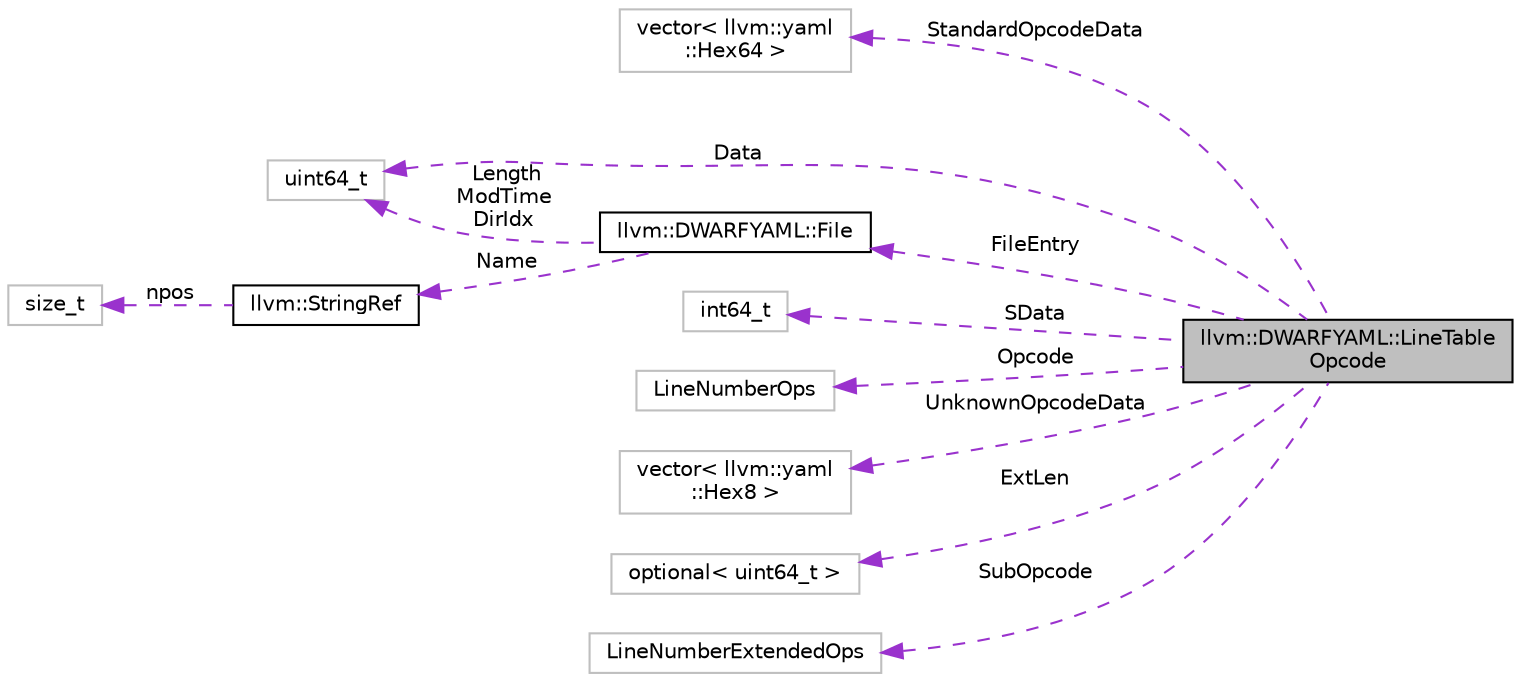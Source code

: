 digraph "llvm::DWARFYAML::LineTableOpcode"
{
 // LATEX_PDF_SIZE
  bgcolor="transparent";
  edge [fontname="Helvetica",fontsize="10",labelfontname="Helvetica",labelfontsize="10"];
  node [fontname="Helvetica",fontsize="10",shape=record];
  rankdir="LR";
  Node1 [label="llvm::DWARFYAML::LineTable\lOpcode",height=0.2,width=0.4,color="black", fillcolor="grey75", style="filled", fontcolor="black",tooltip=" "];
  Node2 -> Node1 [dir="back",color="darkorchid3",fontsize="10",style="dashed",label=" StandardOpcodeData" ,fontname="Helvetica"];
  Node2 [label="vector\< llvm::yaml\l::Hex64 \>",height=0.2,width=0.4,color="grey75",tooltip=" "];
  Node3 -> Node1 [dir="back",color="darkorchid3",fontsize="10",style="dashed",label=" FileEntry" ,fontname="Helvetica"];
  Node3 [label="llvm::DWARFYAML::File",height=0.2,width=0.4,color="black",URL="$structllvm_1_1DWARFYAML_1_1File.html",tooltip=" "];
  Node4 -> Node3 [dir="back",color="darkorchid3",fontsize="10",style="dashed",label=" Length\nModTime\nDirIdx" ,fontname="Helvetica"];
  Node4 [label="uint64_t",height=0.2,width=0.4,color="grey75",tooltip=" "];
  Node5 -> Node3 [dir="back",color="darkorchid3",fontsize="10",style="dashed",label=" Name" ,fontname="Helvetica"];
  Node5 [label="llvm::StringRef",height=0.2,width=0.4,color="black",URL="$classllvm_1_1StringRef.html",tooltip="StringRef - Represent a constant reference to a string, i.e."];
  Node6 -> Node5 [dir="back",color="darkorchid3",fontsize="10",style="dashed",label=" npos" ,fontname="Helvetica"];
  Node6 [label="size_t",height=0.2,width=0.4,color="grey75",tooltip=" "];
  Node4 -> Node1 [dir="back",color="darkorchid3",fontsize="10",style="dashed",label=" Data" ,fontname="Helvetica"];
  Node7 -> Node1 [dir="back",color="darkorchid3",fontsize="10",style="dashed",label=" SData" ,fontname="Helvetica"];
  Node7 [label="int64_t",height=0.2,width=0.4,color="grey75",tooltip=" "];
  Node8 -> Node1 [dir="back",color="darkorchid3",fontsize="10",style="dashed",label=" Opcode" ,fontname="Helvetica"];
  Node8 [label="LineNumberOps",height=0.2,width=0.4,color="grey75",tooltip=" "];
  Node9 -> Node1 [dir="back",color="darkorchid3",fontsize="10",style="dashed",label=" UnknownOpcodeData" ,fontname="Helvetica"];
  Node9 [label="vector\< llvm::yaml\l::Hex8 \>",height=0.2,width=0.4,color="grey75",tooltip=" "];
  Node10 -> Node1 [dir="back",color="darkorchid3",fontsize="10",style="dashed",label=" ExtLen" ,fontname="Helvetica"];
  Node10 [label="optional\< uint64_t \>",height=0.2,width=0.4,color="grey75",tooltip=" "];
  Node11 -> Node1 [dir="back",color="darkorchid3",fontsize="10",style="dashed",label=" SubOpcode" ,fontname="Helvetica"];
  Node11 [label="LineNumberExtendedOps",height=0.2,width=0.4,color="grey75",tooltip=" "];
}
